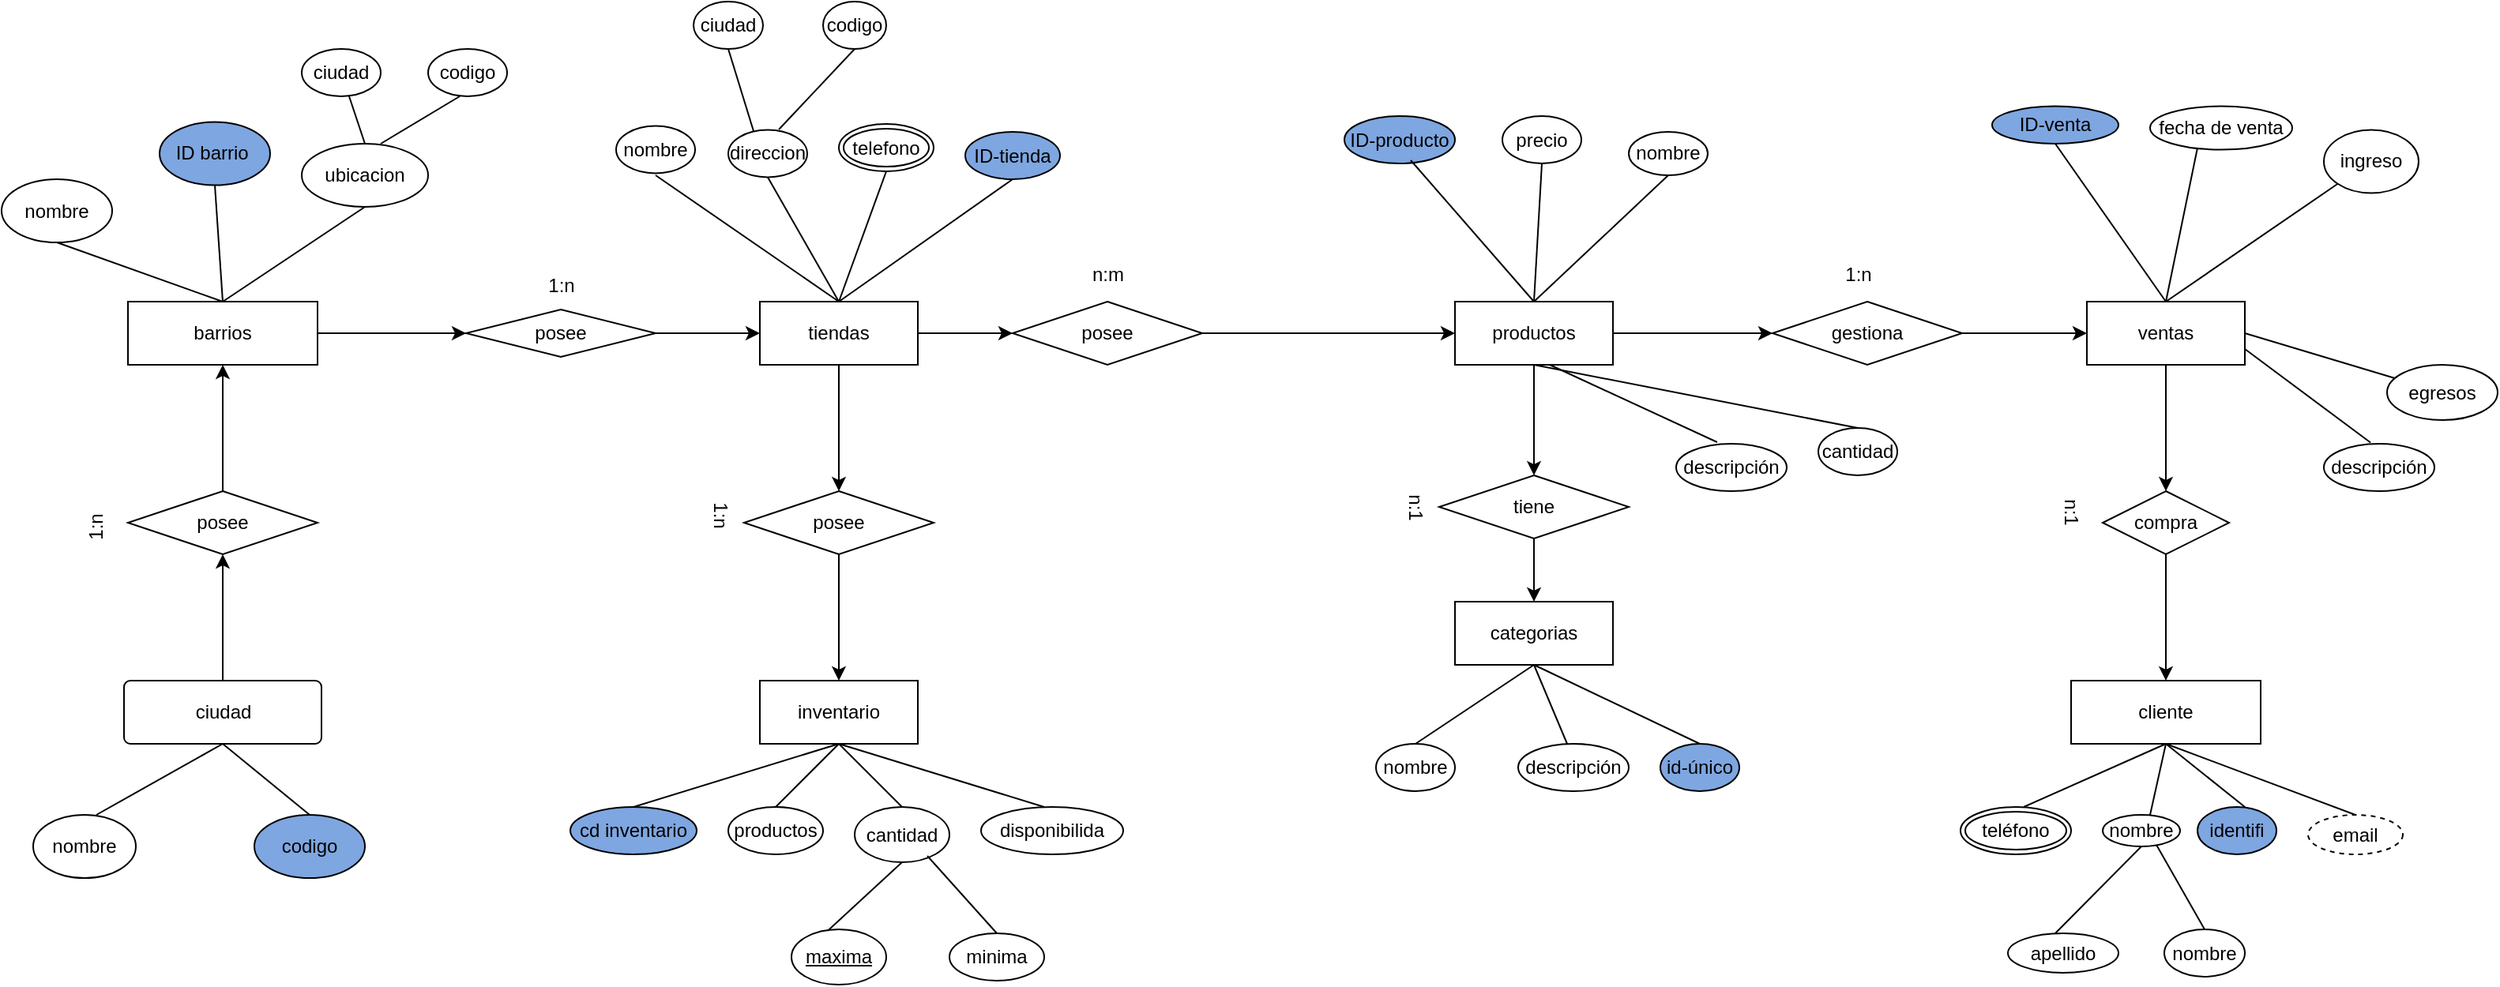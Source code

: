<mxfile version="21.6.2" type="device">
  <diagram name="Página-1" id="W_d1pbTypaaMaZOIsX2S">
    <mxGraphModel dx="880" dy="1613" grid="1" gridSize="10" guides="1" tooltips="1" connect="1" arrows="1" fold="1" page="1" pageScale="1" pageWidth="827" pageHeight="1169" math="0" shadow="0">
      <root>
        <mxCell id="0" />
        <mxCell id="1" parent="0" />
        <mxCell id="fzSvZp6wKv9-IGl_btKG-8" value="" style="edgeStyle=orthogonalEdgeStyle;rounded=0;orthogonalLoop=1;jettySize=auto;html=1;" parent="1" source="XI9zKUJTxRlh4sKw0k2p-1" target="XI9zKUJTxRlh4sKw0k2p-2" edge="1">
          <mxGeometry relative="1" as="geometry" />
        </mxCell>
        <mxCell id="XI9zKUJTxRlh4sKw0k2p-1" value="barrios" style="whiteSpace=wrap;html=1;align=center;" parent="1" vertex="1">
          <mxGeometry x="80" y="120" width="120" height="40" as="geometry" />
        </mxCell>
        <mxCell id="fzSvZp6wKv9-IGl_btKG-9" value="" style="edgeStyle=orthogonalEdgeStyle;rounded=0;orthogonalLoop=1;jettySize=auto;html=1;" parent="1" source="XI9zKUJTxRlh4sKw0k2p-2" target="XI9zKUJTxRlh4sKw0k2p-4" edge="1">
          <mxGeometry relative="1" as="geometry" />
        </mxCell>
        <mxCell id="XI9zKUJTxRlh4sKw0k2p-2" value="posee" style="shape=rhombus;perimeter=rhombusPerimeter;whiteSpace=wrap;html=1;align=center;" parent="1" vertex="1">
          <mxGeometry x="294" y="125" width="120" height="30" as="geometry" />
        </mxCell>
        <mxCell id="fzSvZp6wKv9-IGl_btKG-16" value="" style="edgeStyle=orthogonalEdgeStyle;rounded=0;orthogonalLoop=1;jettySize=auto;html=1;" parent="1" source="XI9zKUJTxRlh4sKw0k2p-4" target="fzSvZp6wKv9-IGl_btKG-15" edge="1">
          <mxGeometry relative="1" as="geometry" />
        </mxCell>
        <mxCell id="fzSvZp6wKv9-IGl_btKG-29" value="" style="edgeStyle=orthogonalEdgeStyle;rounded=0;orthogonalLoop=1;jettySize=auto;html=1;" parent="1" source="XI9zKUJTxRlh4sKw0k2p-4" target="fzSvZp6wKv9-IGl_btKG-25" edge="1">
          <mxGeometry relative="1" as="geometry" />
        </mxCell>
        <mxCell id="XI9zKUJTxRlh4sKw0k2p-4" value="tiendas" style="whiteSpace=wrap;html=1;align=center;" parent="1" vertex="1">
          <mxGeometry x="480" y="120" width="100" height="40" as="geometry" />
        </mxCell>
        <mxCell id="XI9zKUJTxRlh4sKw0k2p-7" value="" style="endArrow=none;html=1;rounded=0;entryX=0.5;entryY=1;entryDx=0;entryDy=0;exitX=0.5;exitY=0;exitDx=0;exitDy=0;" parent="1" source="XI9zKUJTxRlh4sKw0k2p-1" target="fzSvZp6wKv9-IGl_btKG-13" edge="1">
          <mxGeometry width="50" height="50" relative="1" as="geometry">
            <mxPoint x="110" y="120" as="sourcePoint" />
            <mxPoint x="110" y="35" as="targetPoint" />
          </mxGeometry>
        </mxCell>
        <mxCell id="fzSvZp6wKv9-IGl_btKG-2" value="ID barrio&amp;nbsp;" style="ellipse;whiteSpace=wrap;html=1;align=center;fillColor=#7EA6E0;" parent="1" vertex="1">
          <mxGeometry x="100" y="6.25" width="70" height="40" as="geometry" />
        </mxCell>
        <mxCell id="fzSvZp6wKv9-IGl_btKG-6" value="" style="endArrow=none;html=1;rounded=0;entryX=0.5;entryY=1;entryDx=0;entryDy=0;" parent="1" target="fzSvZp6wKv9-IGl_btKG-2" edge="1">
          <mxGeometry width="50" height="50" relative="1" as="geometry">
            <mxPoint x="140" y="120" as="sourcePoint" />
            <mxPoint x="190" y="70" as="targetPoint" />
          </mxGeometry>
        </mxCell>
        <mxCell id="fzSvZp6wKv9-IGl_btKG-10" value="" style="endArrow=none;html=1;rounded=0;entryX=0.5;entryY=1;entryDx=0;entryDy=0;" parent="1" target="fzSvZp6wKv9-IGl_btKG-60" edge="1">
          <mxGeometry width="50" height="50" relative="1" as="geometry">
            <mxPoint x="530" y="120" as="sourcePoint" />
            <mxPoint x="585" y="40" as="targetPoint" />
          </mxGeometry>
        </mxCell>
        <mxCell id="fzSvZp6wKv9-IGl_btKG-11" value="" style="endArrow=none;html=1;rounded=0;entryX=0.5;entryY=1;entryDx=0;entryDy=0;" parent="1" target="fzSvZp6wKv9-IGl_btKG-53" edge="1">
          <mxGeometry width="50" height="50" relative="1" as="geometry">
            <mxPoint x="530" y="120" as="sourcePoint" />
            <mxPoint x="425" y="70" as="targetPoint" />
          </mxGeometry>
        </mxCell>
        <mxCell id="fzSvZp6wKv9-IGl_btKG-12" value="" style="endArrow=none;html=1;rounded=0;entryX=0.5;entryY=1;entryDx=0;entryDy=0;" parent="1" edge="1">
          <mxGeometry width="50" height="50" relative="1" as="geometry">
            <mxPoint x="530" y="120" as="sourcePoint" />
            <mxPoint x="414" y="40" as="targetPoint" />
          </mxGeometry>
        </mxCell>
        <mxCell id="fzSvZp6wKv9-IGl_btKG-13" value="nombre" style="ellipse;whiteSpace=wrap;html=1;align=center;" parent="1" vertex="1">
          <mxGeometry y="42.5" width="70" height="40" as="geometry" />
        </mxCell>
        <mxCell id="fzSvZp6wKv9-IGl_btKG-18" value="" style="edgeStyle=orthogonalEdgeStyle;rounded=0;orthogonalLoop=1;jettySize=auto;html=1;" parent="1" source="fzSvZp6wKv9-IGl_btKG-15" target="fzSvZp6wKv9-IGl_btKG-17" edge="1">
          <mxGeometry relative="1" as="geometry" />
        </mxCell>
        <mxCell id="fzSvZp6wKv9-IGl_btKG-15" value="posee" style="shape=rhombus;perimeter=rhombusPerimeter;whiteSpace=wrap;html=1;align=center;" parent="1" vertex="1">
          <mxGeometry x="640" y="120" width="120" height="40" as="geometry" />
        </mxCell>
        <mxCell id="fzSvZp6wKv9-IGl_btKG-63" value="" style="edgeStyle=orthogonalEdgeStyle;rounded=0;orthogonalLoop=1;jettySize=auto;html=1;" parent="1" source="fzSvZp6wKv9-IGl_btKG-17" target="fzSvZp6wKv9-IGl_btKG-62" edge="1">
          <mxGeometry relative="1" as="geometry" />
        </mxCell>
        <mxCell id="fzSvZp6wKv9-IGl_btKG-78" value="" style="edgeStyle=orthogonalEdgeStyle;rounded=0;orthogonalLoop=1;jettySize=auto;html=1;" parent="1" source="fzSvZp6wKv9-IGl_btKG-17" target="fzSvZp6wKv9-IGl_btKG-73" edge="1">
          <mxGeometry relative="1" as="geometry" />
        </mxCell>
        <mxCell id="fzSvZp6wKv9-IGl_btKG-17" value="productos" style="whiteSpace=wrap;html=1;align=center;" parent="1" vertex="1">
          <mxGeometry x="920" y="120" width="100" height="40" as="geometry" />
        </mxCell>
        <mxCell id="fzSvZp6wKv9-IGl_btKG-19" value="ID-producto" style="ellipse;whiteSpace=wrap;html=1;align=center;fillColor=#7EA6E0;" parent="1" vertex="1">
          <mxGeometry x="850" y="2.5" width="70" height="30" as="geometry" />
        </mxCell>
        <mxCell id="fzSvZp6wKv9-IGl_btKG-20" value="cantidad" style="ellipse;whiteSpace=wrap;html=1;align=center;" parent="1" vertex="1">
          <mxGeometry x="1150" y="200" width="50" height="30" as="geometry" />
        </mxCell>
        <mxCell id="fzSvZp6wKv9-IGl_btKG-21" value="precio" style="ellipse;whiteSpace=wrap;html=1;align=center;" parent="1" vertex="1">
          <mxGeometry x="950" y="2.5" width="50" height="30" as="geometry" />
        </mxCell>
        <mxCell id="fzSvZp6wKv9-IGl_btKG-22" value="" style="endArrow=none;html=1;rounded=0;entryX=0.6;entryY=0.933;entryDx=0;entryDy=0;entryPerimeter=0;exitX=0.5;exitY=0;exitDx=0;exitDy=0;" parent="1" source="fzSvZp6wKv9-IGl_btKG-17" target="fzSvZp6wKv9-IGl_btKG-19" edge="1">
          <mxGeometry width="50" height="50" relative="1" as="geometry">
            <mxPoint x="890" y="120" as="sourcePoint" />
            <mxPoint x="940" y="70" as="targetPoint" />
          </mxGeometry>
        </mxCell>
        <mxCell id="fzSvZp6wKv9-IGl_btKG-23" value="" style="endArrow=none;html=1;rounded=0;entryX=0.5;entryY=0;entryDx=0;entryDy=0;exitX=0.5;exitY=1;exitDx=0;exitDy=0;" parent="1" source="fzSvZp6wKv9-IGl_btKG-17" target="fzSvZp6wKv9-IGl_btKG-20" edge="1">
          <mxGeometry width="50" height="50" relative="1" as="geometry">
            <mxPoint x="890" y="120" as="sourcePoint" />
            <mxPoint x="940" y="70" as="targetPoint" />
          </mxGeometry>
        </mxCell>
        <mxCell id="fzSvZp6wKv9-IGl_btKG-24" value="" style="endArrow=none;html=1;rounded=0;entryX=0.5;entryY=1;entryDx=0;entryDy=0;exitX=0.5;exitY=0;exitDx=0;exitDy=0;" parent="1" source="fzSvZp6wKv9-IGl_btKG-17" target="fzSvZp6wKv9-IGl_btKG-21" edge="1">
          <mxGeometry width="50" height="50" relative="1" as="geometry">
            <mxPoint x="890" y="120" as="sourcePoint" />
            <mxPoint x="940" y="90" as="targetPoint" />
          </mxGeometry>
        </mxCell>
        <mxCell id="fzSvZp6wKv9-IGl_btKG-30" value="" style="edgeStyle=orthogonalEdgeStyle;rounded=0;orthogonalLoop=1;jettySize=auto;html=1;" parent="1" source="fzSvZp6wKv9-IGl_btKG-25" target="fzSvZp6wKv9-IGl_btKG-26" edge="1">
          <mxGeometry relative="1" as="geometry" />
        </mxCell>
        <mxCell id="fzSvZp6wKv9-IGl_btKG-25" value="posee" style="shape=rhombus;perimeter=rhombusPerimeter;whiteSpace=wrap;html=1;align=center;" parent="1" vertex="1">
          <mxGeometry x="470" y="240" width="120" height="40" as="geometry" />
        </mxCell>
        <mxCell id="fzSvZp6wKv9-IGl_btKG-26" value="inventario" style="whiteSpace=wrap;html=1;align=center;" parent="1" vertex="1">
          <mxGeometry x="480" y="360" width="100" height="40" as="geometry" />
        </mxCell>
        <mxCell id="fzSvZp6wKv9-IGl_btKG-27" value="cd inventario" style="ellipse;whiteSpace=wrap;html=1;align=center;fillColor=#7EA6E0;" parent="1" vertex="1">
          <mxGeometry x="360" y="440" width="80" height="30" as="geometry" />
        </mxCell>
        <mxCell id="fzSvZp6wKv9-IGl_btKG-31" value="productos" style="ellipse;whiteSpace=wrap;html=1;align=center;" parent="1" vertex="1">
          <mxGeometry x="460" y="440" width="60" height="30" as="geometry" />
        </mxCell>
        <mxCell id="fzSvZp6wKv9-IGl_btKG-32" value="cantidad" style="ellipse;whiteSpace=wrap;html=1;align=center;" parent="1" vertex="1">
          <mxGeometry x="540" y="440" width="60" height="35" as="geometry" />
        </mxCell>
        <mxCell id="fzSvZp6wKv9-IGl_btKG-33" value="maxima" style="ellipse;whiteSpace=wrap;html=1;align=center;fontStyle=4;" parent="1" vertex="1">
          <mxGeometry x="500" y="517.5" width="60" height="35" as="geometry" />
        </mxCell>
        <mxCell id="fzSvZp6wKv9-IGl_btKG-34" value="minima" style="ellipse;whiteSpace=wrap;html=1;align=center;" parent="1" vertex="1">
          <mxGeometry x="600" y="520" width="60" height="30" as="geometry" />
        </mxCell>
        <mxCell id="fzSvZp6wKv9-IGl_btKG-35" value="disponibilida" style="ellipse;whiteSpace=wrap;html=1;align=center;" parent="1" vertex="1">
          <mxGeometry x="620" y="440" width="90" height="30" as="geometry" />
        </mxCell>
        <mxCell id="fzSvZp6wKv9-IGl_btKG-36" value="" style="endArrow=none;html=1;rounded=0;entryX=0.5;entryY=1;entryDx=0;entryDy=0;" parent="1" target="fzSvZp6wKv9-IGl_btKG-26" edge="1">
          <mxGeometry width="50" height="50" relative="1" as="geometry">
            <mxPoint x="400" y="440" as="sourcePoint" />
            <mxPoint x="450" y="390" as="targetPoint" />
          </mxGeometry>
        </mxCell>
        <mxCell id="fzSvZp6wKv9-IGl_btKG-37" value="" style="endArrow=none;html=1;rounded=0;" parent="1" edge="1">
          <mxGeometry width="50" height="50" relative="1" as="geometry">
            <mxPoint x="490" y="440" as="sourcePoint" />
            <mxPoint x="530" y="400" as="targetPoint" />
          </mxGeometry>
        </mxCell>
        <mxCell id="fzSvZp6wKv9-IGl_btKG-38" value="" style="endArrow=none;html=1;rounded=0;entryX=0.5;entryY=1;entryDx=0;entryDy=0;" parent="1" target="fzSvZp6wKv9-IGl_btKG-26" edge="1">
          <mxGeometry width="50" height="50" relative="1" as="geometry">
            <mxPoint x="570" y="440" as="sourcePoint" />
            <mxPoint x="620" y="390" as="targetPoint" />
          </mxGeometry>
        </mxCell>
        <mxCell id="fzSvZp6wKv9-IGl_btKG-39" value="" style="endArrow=none;html=1;rounded=0;entryX=0.5;entryY=1;entryDx=0;entryDy=0;" parent="1" target="fzSvZp6wKv9-IGl_btKG-26" edge="1">
          <mxGeometry width="50" height="50" relative="1" as="geometry">
            <mxPoint x="660" y="440" as="sourcePoint" />
            <mxPoint x="710" y="390" as="targetPoint" />
          </mxGeometry>
        </mxCell>
        <mxCell id="fzSvZp6wKv9-IGl_btKG-40" value="" style="endArrow=none;html=1;rounded=0;exitX=0.383;exitY=0.025;exitDx=0;exitDy=0;exitPerimeter=0;entryX=0.5;entryY=1;entryDx=0;entryDy=0;" parent="1" source="fzSvZp6wKv9-IGl_btKG-33" target="fzSvZp6wKv9-IGl_btKG-32" edge="1">
          <mxGeometry width="50" height="50" relative="1" as="geometry">
            <mxPoint x="450" y="520" as="sourcePoint" />
            <mxPoint x="560" y="470" as="targetPoint" />
          </mxGeometry>
        </mxCell>
        <mxCell id="fzSvZp6wKv9-IGl_btKG-42" value="" style="endArrow=none;html=1;rounded=0;entryX=0.5;entryY=0;entryDx=0;entryDy=0;exitX=0.767;exitY=0.886;exitDx=0;exitDy=0;exitPerimeter=0;" parent="1" source="fzSvZp6wKv9-IGl_btKG-32" target="fzSvZp6wKv9-IGl_btKG-34" edge="1">
          <mxGeometry width="50" height="50" relative="1" as="geometry">
            <mxPoint x="600" y="480" as="sourcePoint" />
            <mxPoint x="630" y="475" as="targetPoint" />
            <Array as="points" />
          </mxGeometry>
        </mxCell>
        <mxCell id="fzSvZp6wKv9-IGl_btKG-53" value="direccion" style="ellipse;whiteSpace=wrap;html=1;align=center;" parent="1" vertex="1">
          <mxGeometry x="460" y="11.25" width="50" height="30" as="geometry" />
        </mxCell>
        <mxCell id="fzSvZp6wKv9-IGl_btKG-54" value="codigo" style="ellipse;whiteSpace=wrap;html=1;align=center;" parent="1" vertex="1">
          <mxGeometry x="520" y="-70" width="40" height="30" as="geometry" />
        </mxCell>
        <mxCell id="fzSvZp6wKv9-IGl_btKG-55" value="ciudad" style="ellipse;whiteSpace=wrap;html=1;align=center;" parent="1" vertex="1">
          <mxGeometry x="438" y="-70" width="44" height="30" as="geometry" />
        </mxCell>
        <mxCell id="fzSvZp6wKv9-IGl_btKG-56" value="" style="endArrow=none;html=1;rounded=0;exitX=0.64;exitY=-0.008;exitDx=0;exitDy=0;exitPerimeter=0;" parent="1" source="fzSvZp6wKv9-IGl_btKG-53" edge="1">
          <mxGeometry width="50" height="50" relative="1" as="geometry">
            <mxPoint x="500" y="10" as="sourcePoint" />
            <mxPoint x="540" y="-40" as="targetPoint" />
          </mxGeometry>
        </mxCell>
        <mxCell id="fzSvZp6wKv9-IGl_btKG-57" value="" style="endArrow=none;html=1;rounded=0;exitX=0.32;exitY=0.025;exitDx=0;exitDy=0;exitPerimeter=0;" parent="1" source="fzSvZp6wKv9-IGl_btKG-53" edge="1">
          <mxGeometry width="50" height="50" relative="1" as="geometry">
            <mxPoint x="490" y="10" as="sourcePoint" />
            <mxPoint x="460" y="-40" as="targetPoint" />
          </mxGeometry>
        </mxCell>
        <mxCell id="fzSvZp6wKv9-IGl_btKG-58" value="nombre" style="ellipse;whiteSpace=wrap;html=1;align=center;" parent="1" vertex="1">
          <mxGeometry x="1030" y="12.5" width="50" height="27.5" as="geometry" />
        </mxCell>
        <mxCell id="fzSvZp6wKv9-IGl_btKG-60" value="telefono" style="ellipse;shape=doubleEllipse;margin=3;whiteSpace=wrap;html=1;align=center;" parent="1" vertex="1">
          <mxGeometry x="530" y="7.5" width="60" height="30" as="geometry" />
        </mxCell>
        <mxCell id="fzSvZp6wKv9-IGl_btKG-61" value="categorias" style="whiteSpace=wrap;html=1;align=center;" parent="1" vertex="1">
          <mxGeometry x="920" y="310" width="100" height="40" as="geometry" />
        </mxCell>
        <mxCell id="fzSvZp6wKv9-IGl_btKG-64" value="" style="edgeStyle=orthogonalEdgeStyle;rounded=0;orthogonalLoop=1;jettySize=auto;html=1;" parent="1" source="fzSvZp6wKv9-IGl_btKG-62" target="fzSvZp6wKv9-IGl_btKG-61" edge="1">
          <mxGeometry relative="1" as="geometry" />
        </mxCell>
        <mxCell id="fzSvZp6wKv9-IGl_btKG-62" value="tiene" style="shape=rhombus;perimeter=rhombusPerimeter;whiteSpace=wrap;html=1;align=center;" parent="1" vertex="1">
          <mxGeometry x="910" y="230" width="120" height="40" as="geometry" />
        </mxCell>
        <mxCell id="fzSvZp6wKv9-IGl_btKG-79" value="" style="edgeStyle=orthogonalEdgeStyle;rounded=0;orthogonalLoop=1;jettySize=auto;html=1;" parent="1" source="fzSvZp6wKv9-IGl_btKG-73" target="fzSvZp6wKv9-IGl_btKG-74" edge="1">
          <mxGeometry relative="1" as="geometry" />
        </mxCell>
        <mxCell id="fzSvZp6wKv9-IGl_btKG-73" value="gestiona" style="shape=rhombus;perimeter=rhombusPerimeter;whiteSpace=wrap;html=1;align=center;" parent="1" vertex="1">
          <mxGeometry x="1121" y="120" width="120" height="40" as="geometry" />
        </mxCell>
        <mxCell id="fzSvZp6wKv9-IGl_btKG-81" value="" style="edgeStyle=orthogonalEdgeStyle;rounded=0;orthogonalLoop=1;jettySize=auto;html=1;" parent="1" source="fzSvZp6wKv9-IGl_btKG-74" target="fzSvZp6wKv9-IGl_btKG-80" edge="1">
          <mxGeometry relative="1" as="geometry" />
        </mxCell>
        <mxCell id="fzSvZp6wKv9-IGl_btKG-74" value="ventas" style="whiteSpace=wrap;html=1;align=center;" parent="1" vertex="1">
          <mxGeometry x="1320" y="120" width="100" height="40" as="geometry" />
        </mxCell>
        <mxCell id="fzSvZp6wKv9-IGl_btKG-75" value="nombre" style="ellipse;whiteSpace=wrap;html=1;align=center;" parent="1" vertex="1">
          <mxGeometry x="870" y="400" width="50" height="30" as="geometry" />
        </mxCell>
        <mxCell id="fzSvZp6wKv9-IGl_btKG-76" value="descripción" style="ellipse;whiteSpace=wrap;html=1;align=center;" parent="1" vertex="1">
          <mxGeometry x="960" y="400" width="70" height="30" as="geometry" />
        </mxCell>
        <mxCell id="fzSvZp6wKv9-IGl_btKG-77" value="id-único" style="ellipse;whiteSpace=wrap;html=1;align=center;fillColor=#7EA6E0;" parent="1" vertex="1">
          <mxGeometry x="1050" y="400" width="50" height="30" as="geometry" />
        </mxCell>
        <mxCell id="fzSvZp6wKv9-IGl_btKG-83" value="" style="edgeStyle=orthogonalEdgeStyle;rounded=0;orthogonalLoop=1;jettySize=auto;html=1;" parent="1" source="fzSvZp6wKv9-IGl_btKG-80" target="fzSvZp6wKv9-IGl_btKG-82" edge="1">
          <mxGeometry relative="1" as="geometry" />
        </mxCell>
        <mxCell id="fzSvZp6wKv9-IGl_btKG-80" value="compra" style="rhombus;whiteSpace=wrap;html=1;" parent="1" vertex="1">
          <mxGeometry x="1330" y="240" width="80" height="40" as="geometry" />
        </mxCell>
        <mxCell id="fzSvZp6wKv9-IGl_btKG-82" value="cliente" style="whiteSpace=wrap;html=1;" parent="1" vertex="1">
          <mxGeometry x="1310" y="360" width="120" height="40" as="geometry" />
        </mxCell>
        <mxCell id="fzSvZp6wKv9-IGl_btKG-84" value="nombre" style="ellipse;whiteSpace=wrap;html=1;align=center;" parent="1" vertex="1">
          <mxGeometry x="1330" y="445" width="49" height="20" as="geometry" />
        </mxCell>
        <mxCell id="xZjEBDha1BQq2N-tmXQF-1" value="" style="endArrow=none;html=1;rounded=0;exitX=0.5;exitY=0;exitDx=0;exitDy=0;" parent="1" source="fzSvZp6wKv9-IGl_btKG-75" edge="1">
          <mxGeometry width="50" height="50" relative="1" as="geometry">
            <mxPoint x="920" y="370" as="sourcePoint" />
            <mxPoint x="970" y="350" as="targetPoint" />
          </mxGeometry>
        </mxCell>
        <mxCell id="xZjEBDha1BQq2N-tmXQF-2" value="" style="endArrow=none;html=1;rounded=0;entryX=0.5;entryY=1;entryDx=0;entryDy=0;" parent="1" target="fzSvZp6wKv9-IGl_btKG-61" edge="1">
          <mxGeometry width="50" height="50" relative="1" as="geometry">
            <mxPoint x="991" y="400" as="sourcePoint" />
            <mxPoint x="1041" y="350" as="targetPoint" />
          </mxGeometry>
        </mxCell>
        <mxCell id="xZjEBDha1BQq2N-tmXQF-3" value="" style="endArrow=none;html=1;rounded=0;entryX=0.5;entryY=1;entryDx=0;entryDy=0;" parent="1" target="fzSvZp6wKv9-IGl_btKG-84" edge="1">
          <mxGeometry width="50" height="50" relative="1" as="geometry">
            <mxPoint x="1300" y="520" as="sourcePoint" />
            <mxPoint x="1337" y="462" as="targetPoint" />
          </mxGeometry>
        </mxCell>
        <mxCell id="xZjEBDha1BQq2N-tmXQF-4" value="" style="endArrow=none;html=1;rounded=0;entryX=0.5;entryY=1;entryDx=0;entryDy=0;exitX=0.5;exitY=0;exitDx=0;exitDy=0;" parent="1" source="fzSvZp6wKv9-IGl_btKG-77" target="fzSvZp6wKv9-IGl_btKG-61" edge="1">
          <mxGeometry width="50" height="50" relative="1" as="geometry">
            <mxPoint x="1100" y="400" as="sourcePoint" />
            <mxPoint x="1150" y="350" as="targetPoint" />
          </mxGeometry>
        </mxCell>
        <mxCell id="sclSKzp3mQqsREC7_Wzq-1" value="email" style="ellipse;whiteSpace=wrap;html=1;align=center;dashed=1;" parent="1" vertex="1">
          <mxGeometry x="1460" y="445" width="60" height="25" as="geometry" />
        </mxCell>
        <mxCell id="sclSKzp3mQqsREC7_Wzq-3" value="teléfono" style="ellipse;shape=doubleEllipse;margin=3;whiteSpace=wrap;html=1;align=center;" parent="1" vertex="1">
          <mxGeometry x="1240" y="440" width="70" height="30" as="geometry" />
        </mxCell>
        <mxCell id="sclSKzp3mQqsREC7_Wzq-4" value="identifi" style="ellipse;whiteSpace=wrap;html=1;align=center;fillColor=#7EA6E0;" parent="1" vertex="1">
          <mxGeometry x="1390" y="440" width="50" height="30" as="geometry" />
        </mxCell>
        <mxCell id="sclSKzp3mQqsREC7_Wzq-6" style="edgeStyle=orthogonalEdgeStyle;rounded=0;orthogonalLoop=1;jettySize=auto;html=1;exitX=0.5;exitY=1;exitDx=0;exitDy=0;" parent="1" source="sclSKzp3mQqsREC7_Wzq-1" target="sclSKzp3mQqsREC7_Wzq-1" edge="1">
          <mxGeometry relative="1" as="geometry" />
        </mxCell>
        <mxCell id="sclSKzp3mQqsREC7_Wzq-7" value="" style="endArrow=none;html=1;rounded=0;entryX=0.5;entryY=1;entryDx=0;entryDy=0;" parent="1" target="fzSvZp6wKv9-IGl_btKG-82" edge="1">
          <mxGeometry width="50" height="50" relative="1" as="geometry">
            <mxPoint x="1360" y="445" as="sourcePoint" />
            <mxPoint x="1410" y="395" as="targetPoint" />
          </mxGeometry>
        </mxCell>
        <mxCell id="sclSKzp3mQqsREC7_Wzq-8" value="" style="endArrow=none;html=1;rounded=0;entryX=0.5;entryY=1;entryDx=0;entryDy=0;" parent="1" target="fzSvZp6wKv9-IGl_btKG-82" edge="1">
          <mxGeometry width="50" height="50" relative="1" as="geometry">
            <mxPoint x="1280" y="440" as="sourcePoint" />
            <mxPoint x="1330" y="390" as="targetPoint" />
          </mxGeometry>
        </mxCell>
        <mxCell id="sclSKzp3mQqsREC7_Wzq-9" value="" style="endArrow=none;html=1;rounded=0;entryX=0.5;entryY=1;entryDx=0;entryDy=0;" parent="1" target="fzSvZp6wKv9-IGl_btKG-82" edge="1">
          <mxGeometry width="50" height="50" relative="1" as="geometry">
            <mxPoint x="1420" y="440" as="sourcePoint" />
            <mxPoint x="1470" y="390" as="targetPoint" />
          </mxGeometry>
        </mxCell>
        <mxCell id="sclSKzp3mQqsREC7_Wzq-10" value="" style="endArrow=none;html=1;rounded=0;entryX=0.5;entryY=1;entryDx=0;entryDy=0;" parent="1" target="fzSvZp6wKv9-IGl_btKG-82" edge="1">
          <mxGeometry width="50" height="50" relative="1" as="geometry">
            <mxPoint x="1490" y="445" as="sourcePoint" />
            <mxPoint x="1540" y="395" as="targetPoint" />
          </mxGeometry>
        </mxCell>
        <mxCell id="sclSKzp3mQqsREC7_Wzq-11" value="apellido" style="ellipse;whiteSpace=wrap;html=1;align=center;" parent="1" vertex="1">
          <mxGeometry x="1270" y="520" width="70" height="25" as="geometry" />
        </mxCell>
        <mxCell id="sclSKzp3mQqsREC7_Wzq-12" value="nombre" style="ellipse;whiteSpace=wrap;html=1;align=center;" parent="1" vertex="1">
          <mxGeometry x="1369" y="517.5" width="51" height="30" as="geometry" />
        </mxCell>
        <mxCell id="sclSKzp3mQqsREC7_Wzq-13" value="" style="endArrow=none;html=1;rounded=0;entryX=0.694;entryY=0.95;entryDx=0;entryDy=0;exitX=0.5;exitY=0;exitDx=0;exitDy=0;entryPerimeter=0;" parent="1" source="sclSKzp3mQqsREC7_Wzq-12" target="fzSvZp6wKv9-IGl_btKG-84" edge="1">
          <mxGeometry width="50" height="50" relative="1" as="geometry">
            <mxPoint x="1400" y="520" as="sourcePoint" />
            <mxPoint x="1450" y="470" as="targetPoint" />
          </mxGeometry>
        </mxCell>
        <mxCell id="sclSKzp3mQqsREC7_Wzq-15" value="" style="endArrow=none;html=1;rounded=0;entryX=0.5;entryY=1;entryDx=0;entryDy=0;" parent="1" target="fzSvZp6wKv9-IGl_btKG-58" edge="1">
          <mxGeometry width="50" height="50" relative="1" as="geometry">
            <mxPoint x="970" y="120" as="sourcePoint" />
            <mxPoint x="1020" y="70" as="targetPoint" />
          </mxGeometry>
        </mxCell>
        <mxCell id="M7P-Iay5jZgkq51csUjw-1" value="ID-venta" style="ellipse;whiteSpace=wrap;html=1;align=center;fillColor=#7EA6E0;" parent="1" vertex="1">
          <mxGeometry x="1260" y="-3.75" width="80" height="23.75" as="geometry" />
        </mxCell>
        <mxCell id="M7P-Iay5jZgkq51csUjw-2" value="fecha de venta" style="ellipse;whiteSpace=wrap;html=1;align=center;" parent="1" vertex="1">
          <mxGeometry x="1360" y="-3.75" width="90" height="27.5" as="geometry" />
        </mxCell>
        <mxCell id="M7P-Iay5jZgkq51csUjw-3" value="ingreso" style="ellipse;whiteSpace=wrap;html=1;align=center;" parent="1" vertex="1">
          <mxGeometry x="1470" y="11.25" width="60" height="40" as="geometry" />
        </mxCell>
        <mxCell id="M7P-Iay5jZgkq51csUjw-4" value="egresos" style="ellipse;whiteSpace=wrap;html=1;align=center;" parent="1" vertex="1">
          <mxGeometry x="1510" y="160" width="70" height="35" as="geometry" />
        </mxCell>
        <mxCell id="M7P-Iay5jZgkq51csUjw-5" value="" style="endArrow=none;html=1;rounded=0;entryX=0.5;entryY=1;entryDx=0;entryDy=0;" parent="1" target="M7P-Iay5jZgkq51csUjw-1" edge="1">
          <mxGeometry width="50" height="50" relative="1" as="geometry">
            <mxPoint x="1370" y="120" as="sourcePoint" />
            <mxPoint x="1420" y="70" as="targetPoint" />
          </mxGeometry>
        </mxCell>
        <mxCell id="M7P-Iay5jZgkq51csUjw-6" value="" style="endArrow=none;html=1;rounded=0;entryX=0.333;entryY=0.964;entryDx=0;entryDy=0;entryPerimeter=0;" parent="1" target="M7P-Iay5jZgkq51csUjw-2" edge="1">
          <mxGeometry width="50" height="50" relative="1" as="geometry">
            <mxPoint x="1370" y="120" as="sourcePoint" />
            <mxPoint x="1420" y="70" as="targetPoint" />
          </mxGeometry>
        </mxCell>
        <mxCell id="M7P-Iay5jZgkq51csUjw-8" value="" style="endArrow=none;html=1;rounded=0;exitX=1;exitY=0.5;exitDx=0;exitDy=0;" parent="1" source="fzSvZp6wKv9-IGl_btKG-74" target="M7P-Iay5jZgkq51csUjw-4" edge="1">
          <mxGeometry width="50" height="50" relative="1" as="geometry">
            <mxPoint x="1420" y="175" as="sourcePoint" />
            <mxPoint x="1470" y="125" as="targetPoint" />
          </mxGeometry>
        </mxCell>
        <mxCell id="M7P-Iay5jZgkq51csUjw-9" value="" style="endArrow=none;html=1;rounded=0;entryX=0;entryY=1;entryDx=0;entryDy=0;exitX=0.5;exitY=0;exitDx=0;exitDy=0;" parent="1" source="fzSvZp6wKv9-IGl_btKG-74" target="M7P-Iay5jZgkq51csUjw-3" edge="1">
          <mxGeometry width="50" height="50" relative="1" as="geometry">
            <mxPoint x="1420" y="140" as="sourcePoint" />
            <mxPoint x="1470" y="90" as="targetPoint" />
          </mxGeometry>
        </mxCell>
        <mxCell id="M7P-Iay5jZgkq51csUjw-10" value="descripción" style="ellipse;whiteSpace=wrap;html=1;align=center;" parent="1" vertex="1">
          <mxGeometry x="1060" y="210" width="70" height="30" as="geometry" />
        </mxCell>
        <mxCell id="M7P-Iay5jZgkq51csUjw-11" value="" style="endArrow=none;html=1;rounded=0;exitX=0.371;exitY=-0.033;exitDx=0;exitDy=0;exitPerimeter=0;" parent="1" source="M7P-Iay5jZgkq51csUjw-10" edge="1">
          <mxGeometry width="50" height="50" relative="1" as="geometry">
            <mxPoint x="850" y="220" as="sourcePoint" />
            <mxPoint x="980" y="160" as="targetPoint" />
          </mxGeometry>
        </mxCell>
        <mxCell id="Jv3-FfSUFOW_2jZCmg32-3" value="" style="endArrow=none;html=1;rounded=0;entryX=0.5;entryY=1;entryDx=0;entryDy=0;exitX=0.5;exitY=0;exitDx=0;exitDy=0;" parent="1" target="KR6m2nZKxzT7O7f4Tn0e-1" edge="1">
          <mxGeometry width="50" height="50" relative="1" as="geometry">
            <mxPoint x="140" y="120" as="sourcePoint" />
            <mxPoint x="210" y="37.5" as="targetPoint" />
          </mxGeometry>
        </mxCell>
        <mxCell id="gkjkUtUZNQz7lFAWLC0h-8" value="ID-tienda" style="ellipse;whiteSpace=wrap;html=1;align=center;fillColor=#7EA6E0;" parent="1" vertex="1">
          <mxGeometry x="610" y="12.5" width="60" height="30" as="geometry" />
        </mxCell>
        <mxCell id="gkjkUtUZNQz7lFAWLC0h-9" value="" style="endArrow=none;html=1;rounded=0;entryX=0.5;entryY=1;entryDx=0;entryDy=0;" parent="1" target="gkjkUtUZNQz7lFAWLC0h-8" edge="1">
          <mxGeometry width="50" height="50" relative="1" as="geometry">
            <mxPoint x="530" y="120" as="sourcePoint" />
            <mxPoint x="580" y="70" as="targetPoint" />
          </mxGeometry>
        </mxCell>
        <mxCell id="gkjkUtUZNQz7lFAWLC0h-10" value="nombre" style="ellipse;whiteSpace=wrap;html=1;align=center;" parent="1" vertex="1">
          <mxGeometry x="389" y="8.75" width="50" height="30" as="geometry" />
        </mxCell>
        <mxCell id="KR6m2nZKxzT7O7f4Tn0e-1" value="ubicacion" style="ellipse;whiteSpace=wrap;html=1;align=center;" parent="1" vertex="1">
          <mxGeometry x="190" y="20" width="80" height="40" as="geometry" />
        </mxCell>
        <mxCell id="KR6m2nZKxzT7O7f4Tn0e-2" value="ciudad" style="ellipse;whiteSpace=wrap;html=1;align=center;" parent="1" vertex="1">
          <mxGeometry x="190" y="-40" width="50" height="30" as="geometry" />
        </mxCell>
        <mxCell id="KR6m2nZKxzT7O7f4Tn0e-4" value="codigo" style="ellipse;whiteSpace=wrap;html=1;align=center;" parent="1" vertex="1">
          <mxGeometry x="270" y="-40" width="50" height="30" as="geometry" />
        </mxCell>
        <mxCell id="KR6m2nZKxzT7O7f4Tn0e-5" value="" style="endArrow=none;html=1;rounded=0;" parent="1" edge="1">
          <mxGeometry width="50" height="50" relative="1" as="geometry">
            <mxPoint x="240" y="20" as="sourcePoint" />
            <mxPoint x="290" y="-10" as="targetPoint" />
          </mxGeometry>
        </mxCell>
        <mxCell id="KR6m2nZKxzT7O7f4Tn0e-6" value="" style="endArrow=none;html=1;rounded=0;" parent="1" edge="1">
          <mxGeometry width="50" height="50" relative="1" as="geometry">
            <mxPoint x="230" y="20" as="sourcePoint" />
            <mxPoint x="220" y="-10" as="targetPoint" />
          </mxGeometry>
        </mxCell>
        <mxCell id="KR6m2nZKxzT7O7f4Tn0e-28" value="descripción" style="ellipse;whiteSpace=wrap;html=1;align=center;" parent="1" vertex="1">
          <mxGeometry x="1470" y="210" width="70" height="30" as="geometry" />
        </mxCell>
        <mxCell id="KR6m2nZKxzT7O7f4Tn0e-29" value="" style="endArrow=none;html=1;rounded=0;entryX=0.422;entryY=-0.025;entryDx=0;entryDy=0;entryPerimeter=0;exitX=1;exitY=0.75;exitDx=0;exitDy=0;" parent="1" source="fzSvZp6wKv9-IGl_btKG-74" target="KR6m2nZKxzT7O7f4Tn0e-28" edge="1">
          <mxGeometry width="50" height="50" relative="1" as="geometry">
            <mxPoint x="1400" y="240" as="sourcePoint" />
            <mxPoint x="1450" y="190" as="targetPoint" />
          </mxGeometry>
        </mxCell>
        <mxCell id="KR6m2nZKxzT7O7f4Tn0e-30" value="1:n" style="text;html=1;align=center;verticalAlign=middle;resizable=0;points=[];autosize=1;strokeColor=none;fillColor=none;" parent="1" vertex="1">
          <mxGeometry x="334" y="95" width="40" height="30" as="geometry" />
        </mxCell>
        <mxCell id="KR6m2nZKxzT7O7f4Tn0e-31" value="n:m" style="text;html=1;align=center;verticalAlign=middle;resizable=0;points=[];autosize=1;strokeColor=none;fillColor=none;" parent="1" vertex="1">
          <mxGeometry x="680" y="88" width="40" height="30" as="geometry" />
        </mxCell>
        <mxCell id="KR6m2nZKxzT7O7f4Tn0e-32" value="1:n" style="text;html=1;align=center;verticalAlign=middle;resizable=0;points=[];autosize=1;strokeColor=none;fillColor=none;rotation=90;" parent="1" vertex="1">
          <mxGeometry x="435" y="240" width="40" height="30" as="geometry" />
        </mxCell>
        <mxCell id="KR6m2nZKxzT7O7f4Tn0e-33" value="1:n" style="text;html=1;align=center;verticalAlign=middle;resizable=0;points=[];autosize=1;strokeColor=none;fillColor=none;" parent="1" vertex="1">
          <mxGeometry x="1155" y="88" width="40" height="30" as="geometry" />
        </mxCell>
        <mxCell id="KR6m2nZKxzT7O7f4Tn0e-34" value="n:1" style="text;html=1;align=center;verticalAlign=middle;resizable=0;points=[];autosize=1;strokeColor=none;fillColor=none;rotation=90;" parent="1" vertex="1">
          <mxGeometry x="1290" y="238" width="40" height="30" as="geometry" />
        </mxCell>
        <mxCell id="KR6m2nZKxzT7O7f4Tn0e-35" value="n:1" style="text;html=1;align=center;verticalAlign=middle;resizable=0;points=[];autosize=1;strokeColor=none;fillColor=none;rotation=90;" parent="1" vertex="1">
          <mxGeometry x="875" y="235" width="40" height="30" as="geometry" />
        </mxCell>
        <mxCell id="Z5ON2s_LbPc5qUwhi677-9" value="" style="edgeStyle=orthogonalEdgeStyle;rounded=0;orthogonalLoop=1;jettySize=auto;html=1;" edge="1" parent="1" source="Z5ON2s_LbPc5qUwhi677-2" target="Z5ON2s_LbPc5qUwhi677-3">
          <mxGeometry relative="1" as="geometry" />
        </mxCell>
        <mxCell id="Z5ON2s_LbPc5qUwhi677-2" value="ciudad" style="rounded=1;arcSize=10;whiteSpace=wrap;html=1;align=center;" vertex="1" parent="1">
          <mxGeometry x="77.5" y="360" width="125" height="40" as="geometry" />
        </mxCell>
        <mxCell id="Z5ON2s_LbPc5qUwhi677-8" value="" style="edgeStyle=orthogonalEdgeStyle;rounded=0;orthogonalLoop=1;jettySize=auto;html=1;" edge="1" parent="1" source="Z5ON2s_LbPc5qUwhi677-3" target="XI9zKUJTxRlh4sKw0k2p-1">
          <mxGeometry relative="1" as="geometry" />
        </mxCell>
        <mxCell id="Z5ON2s_LbPc5qUwhi677-3" value="posee" style="shape=rhombus;perimeter=rhombusPerimeter;whiteSpace=wrap;html=1;align=center;" vertex="1" parent="1">
          <mxGeometry x="80" y="240" width="120" height="40" as="geometry" />
        </mxCell>
        <mxCell id="Z5ON2s_LbPc5qUwhi677-4" value="nombre" style="ellipse;whiteSpace=wrap;html=1;align=center;" vertex="1" parent="1">
          <mxGeometry x="20" y="445" width="65" height="40" as="geometry" />
        </mxCell>
        <mxCell id="Z5ON2s_LbPc5qUwhi677-5" value="codigo" style="ellipse;whiteSpace=wrap;html=1;align=center;fillColor=#7EA6E0;" vertex="1" parent="1">
          <mxGeometry x="160" y="445" width="70" height="40" as="geometry" />
        </mxCell>
        <mxCell id="Z5ON2s_LbPc5qUwhi677-6" value="" style="endArrow=none;html=1;rounded=0;exitX=0.5;exitY=1;exitDx=0;exitDy=0;entryX=0.5;entryY=0;entryDx=0;entryDy=0;" edge="1" parent="1" source="Z5ON2s_LbPc5qUwhi677-2" target="Z5ON2s_LbPc5qUwhi677-5">
          <mxGeometry width="50" height="50" relative="1" as="geometry">
            <mxPoint x="270" y="370" as="sourcePoint" />
            <mxPoint x="200" y="440" as="targetPoint" />
            <Array as="points" />
          </mxGeometry>
        </mxCell>
        <mxCell id="Z5ON2s_LbPc5qUwhi677-7" value="" style="endArrow=none;html=1;rounded=0;entryX=0.5;entryY=1;entryDx=0;entryDy=0;" edge="1" parent="1" target="Z5ON2s_LbPc5qUwhi677-2">
          <mxGeometry width="50" height="50" relative="1" as="geometry">
            <mxPoint x="60" y="445" as="sourcePoint" />
            <mxPoint x="110" y="395" as="targetPoint" />
          </mxGeometry>
        </mxCell>
        <mxCell id="Z5ON2s_LbPc5qUwhi677-10" value="1:n" style="text;html=1;align=center;verticalAlign=middle;resizable=0;points=[];autosize=1;strokeColor=none;fillColor=none;rotation=-90;" vertex="1" parent="1">
          <mxGeometry x="40" y="248" width="40" height="30" as="geometry" />
        </mxCell>
      </root>
    </mxGraphModel>
  </diagram>
</mxfile>
